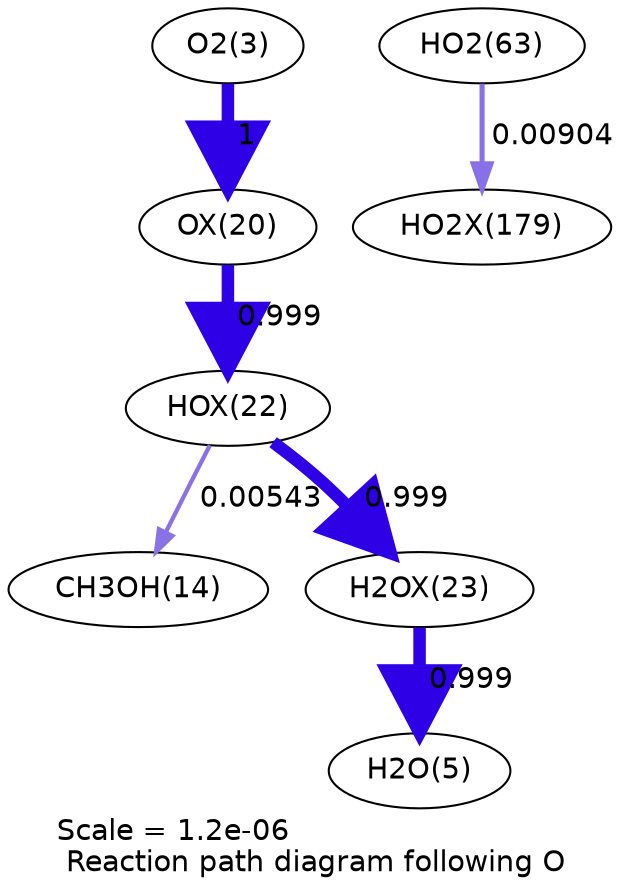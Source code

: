 digraph reaction_paths {
center=1;
s5 -> s47[fontname="Helvetica", penwidth=6, arrowsize=3, color="0.7, 1.5, 0.9"
, label=" 1"];
s47 -> s49[fontname="Helvetica", penwidth=6, arrowsize=3, color="0.7, 1.5, 0.9"
, label=" 0.999"];
s49 -> s16[fontname="Helvetica", penwidth=2.06, arrowsize=1.03, color="0.7, 0.505, 0.9"
, label=" 0.00543"];
s49 -> s50[fontname="Helvetica", penwidth=6, arrowsize=3, color="0.7, 1.5, 0.9"
, label=" 0.999"];
s50 -> s7[fontname="Helvetica", penwidth=6, arrowsize=3, color="0.7, 1.5, 0.9"
, label=" 0.999"];
s27 -> s69[fontname="Helvetica", penwidth=2.45, arrowsize=1.22, color="0.7, 0.509, 0.9"
, label=" 0.00904"];
s5 [ fontname="Helvetica", label="O2(3)"];
s7 [ fontname="Helvetica", label="H2O(5)"];
s16 [ fontname="Helvetica", label="CH3OH(14)"];
s27 [ fontname="Helvetica", label="HO2(63)"];
s47 [ fontname="Helvetica", label="OX(20)"];
s49 [ fontname="Helvetica", label="HOX(22)"];
s50 [ fontname="Helvetica", label="H2OX(23)"];
s69 [ fontname="Helvetica", label="HO2X(179)"];
 label = "Scale = 1.2e-06\l Reaction path diagram following O";
 fontname = "Helvetica";
}
